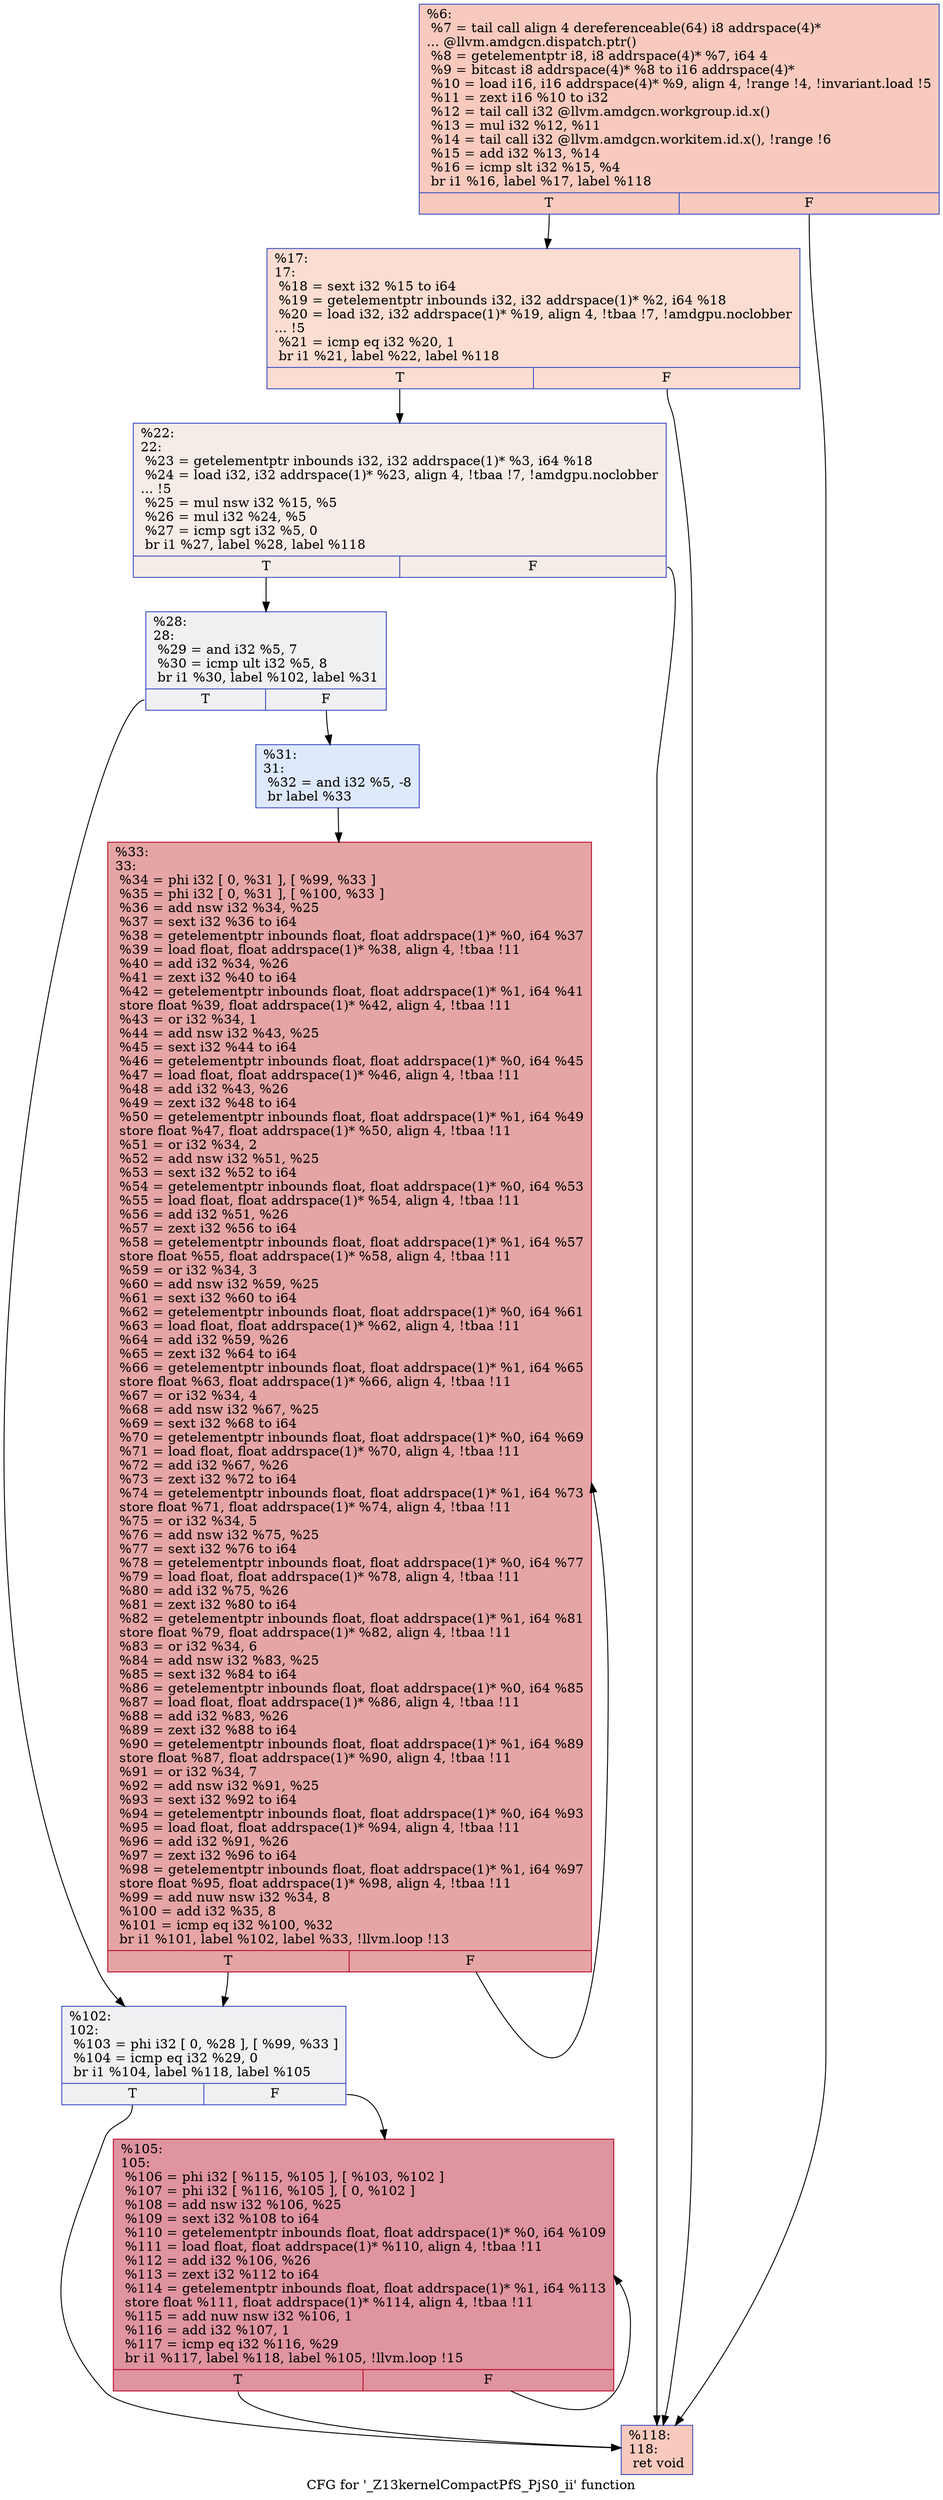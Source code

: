 digraph "CFG for '_Z13kernelCompactPfS_PjS0_ii' function" {
	label="CFG for '_Z13kernelCompactPfS_PjS0_ii' function";

	Node0x5dec4c0 [shape=record,color="#3d50c3ff", style=filled, fillcolor="#ef886b70",label="{%6:\l  %7 = tail call align 4 dereferenceable(64) i8 addrspace(4)*\l... @llvm.amdgcn.dispatch.ptr()\l  %8 = getelementptr i8, i8 addrspace(4)* %7, i64 4\l  %9 = bitcast i8 addrspace(4)* %8 to i16 addrspace(4)*\l  %10 = load i16, i16 addrspace(4)* %9, align 4, !range !4, !invariant.load !5\l  %11 = zext i16 %10 to i32\l  %12 = tail call i32 @llvm.amdgcn.workgroup.id.x()\l  %13 = mul i32 %12, %11\l  %14 = tail call i32 @llvm.amdgcn.workitem.id.x(), !range !6\l  %15 = add i32 %13, %14\l  %16 = icmp slt i32 %15, %4\l  br i1 %16, label %17, label %118\l|{<s0>T|<s1>F}}"];
	Node0x5dec4c0:s0 -> Node0x5decda0;
	Node0x5dec4c0:s1 -> Node0x5dee490;
	Node0x5decda0 [shape=record,color="#3d50c3ff", style=filled, fillcolor="#f7b39670",label="{%17:\l17:                                               \l  %18 = sext i32 %15 to i64\l  %19 = getelementptr inbounds i32, i32 addrspace(1)* %2, i64 %18\l  %20 = load i32, i32 addrspace(1)* %19, align 4, !tbaa !7, !amdgpu.noclobber\l... !5\l  %21 = icmp eq i32 %20, 1\l  br i1 %21, label %22, label %118\l|{<s0>T|<s1>F}}"];
	Node0x5decda0:s0 -> Node0x5deef70;
	Node0x5decda0:s1 -> Node0x5dee490;
	Node0x5deef70 [shape=record,color="#3d50c3ff", style=filled, fillcolor="#ead5c970",label="{%22:\l22:                                               \l  %23 = getelementptr inbounds i32, i32 addrspace(1)* %3, i64 %18\l  %24 = load i32, i32 addrspace(1)* %23, align 4, !tbaa !7, !amdgpu.noclobber\l... !5\l  %25 = mul nsw i32 %15, %5\l  %26 = mul i32 %24, %5\l  %27 = icmp sgt i32 %5, 0\l  br i1 %27, label %28, label %118\l|{<s0>T|<s1>F}}"];
	Node0x5deef70:s0 -> Node0x5def9b0;
	Node0x5deef70:s1 -> Node0x5dee490;
	Node0x5def9b0 [shape=record,color="#3d50c3ff", style=filled, fillcolor="#d9dce170",label="{%28:\l28:                                               \l  %29 = and i32 %5, 7\l  %30 = icmp ult i32 %5, 8\l  br i1 %30, label %102, label %31\l|{<s0>T|<s1>F}}"];
	Node0x5def9b0:s0 -> Node0x5defc70;
	Node0x5def9b0:s1 -> Node0x5defcc0;
	Node0x5defcc0 [shape=record,color="#3d50c3ff", style=filled, fillcolor="#b5cdfa70",label="{%31:\l31:                                               \l  %32 = and i32 %5, -8\l  br label %33\l}"];
	Node0x5defcc0 -> Node0x5dee380;
	Node0x5dee380 [shape=record,color="#b70d28ff", style=filled, fillcolor="#c5333470",label="{%33:\l33:                                               \l  %34 = phi i32 [ 0, %31 ], [ %99, %33 ]\l  %35 = phi i32 [ 0, %31 ], [ %100, %33 ]\l  %36 = add nsw i32 %34, %25\l  %37 = sext i32 %36 to i64\l  %38 = getelementptr inbounds float, float addrspace(1)* %0, i64 %37\l  %39 = load float, float addrspace(1)* %38, align 4, !tbaa !11\l  %40 = add i32 %34, %26\l  %41 = zext i32 %40 to i64\l  %42 = getelementptr inbounds float, float addrspace(1)* %1, i64 %41\l  store float %39, float addrspace(1)* %42, align 4, !tbaa !11\l  %43 = or i32 %34, 1\l  %44 = add nsw i32 %43, %25\l  %45 = sext i32 %44 to i64\l  %46 = getelementptr inbounds float, float addrspace(1)* %0, i64 %45\l  %47 = load float, float addrspace(1)* %46, align 4, !tbaa !11\l  %48 = add i32 %43, %26\l  %49 = zext i32 %48 to i64\l  %50 = getelementptr inbounds float, float addrspace(1)* %1, i64 %49\l  store float %47, float addrspace(1)* %50, align 4, !tbaa !11\l  %51 = or i32 %34, 2\l  %52 = add nsw i32 %51, %25\l  %53 = sext i32 %52 to i64\l  %54 = getelementptr inbounds float, float addrspace(1)* %0, i64 %53\l  %55 = load float, float addrspace(1)* %54, align 4, !tbaa !11\l  %56 = add i32 %51, %26\l  %57 = zext i32 %56 to i64\l  %58 = getelementptr inbounds float, float addrspace(1)* %1, i64 %57\l  store float %55, float addrspace(1)* %58, align 4, !tbaa !11\l  %59 = or i32 %34, 3\l  %60 = add nsw i32 %59, %25\l  %61 = sext i32 %60 to i64\l  %62 = getelementptr inbounds float, float addrspace(1)* %0, i64 %61\l  %63 = load float, float addrspace(1)* %62, align 4, !tbaa !11\l  %64 = add i32 %59, %26\l  %65 = zext i32 %64 to i64\l  %66 = getelementptr inbounds float, float addrspace(1)* %1, i64 %65\l  store float %63, float addrspace(1)* %66, align 4, !tbaa !11\l  %67 = or i32 %34, 4\l  %68 = add nsw i32 %67, %25\l  %69 = sext i32 %68 to i64\l  %70 = getelementptr inbounds float, float addrspace(1)* %0, i64 %69\l  %71 = load float, float addrspace(1)* %70, align 4, !tbaa !11\l  %72 = add i32 %67, %26\l  %73 = zext i32 %72 to i64\l  %74 = getelementptr inbounds float, float addrspace(1)* %1, i64 %73\l  store float %71, float addrspace(1)* %74, align 4, !tbaa !11\l  %75 = or i32 %34, 5\l  %76 = add nsw i32 %75, %25\l  %77 = sext i32 %76 to i64\l  %78 = getelementptr inbounds float, float addrspace(1)* %0, i64 %77\l  %79 = load float, float addrspace(1)* %78, align 4, !tbaa !11\l  %80 = add i32 %75, %26\l  %81 = zext i32 %80 to i64\l  %82 = getelementptr inbounds float, float addrspace(1)* %1, i64 %81\l  store float %79, float addrspace(1)* %82, align 4, !tbaa !11\l  %83 = or i32 %34, 6\l  %84 = add nsw i32 %83, %25\l  %85 = sext i32 %84 to i64\l  %86 = getelementptr inbounds float, float addrspace(1)* %0, i64 %85\l  %87 = load float, float addrspace(1)* %86, align 4, !tbaa !11\l  %88 = add i32 %83, %26\l  %89 = zext i32 %88 to i64\l  %90 = getelementptr inbounds float, float addrspace(1)* %1, i64 %89\l  store float %87, float addrspace(1)* %90, align 4, !tbaa !11\l  %91 = or i32 %34, 7\l  %92 = add nsw i32 %91, %25\l  %93 = sext i32 %92 to i64\l  %94 = getelementptr inbounds float, float addrspace(1)* %0, i64 %93\l  %95 = load float, float addrspace(1)* %94, align 4, !tbaa !11\l  %96 = add i32 %91, %26\l  %97 = zext i32 %96 to i64\l  %98 = getelementptr inbounds float, float addrspace(1)* %1, i64 %97\l  store float %95, float addrspace(1)* %98, align 4, !tbaa !11\l  %99 = add nuw nsw i32 %34, 8\l  %100 = add i32 %35, 8\l  %101 = icmp eq i32 %100, %32\l  br i1 %101, label %102, label %33, !llvm.loop !13\l|{<s0>T|<s1>F}}"];
	Node0x5dee380:s0 -> Node0x5defc70;
	Node0x5dee380:s1 -> Node0x5dee380;
	Node0x5defc70 [shape=record,color="#3d50c3ff", style=filled, fillcolor="#d9dce170",label="{%102:\l102:                                              \l  %103 = phi i32 [ 0, %28 ], [ %99, %33 ]\l  %104 = icmp eq i32 %29, 0\l  br i1 %104, label %118, label %105\l|{<s0>T|<s1>F}}"];
	Node0x5defc70:s0 -> Node0x5dee490;
	Node0x5defc70:s1 -> Node0x5df3760;
	Node0x5df3760 [shape=record,color="#b70d28ff", style=filled, fillcolor="#b70d2870",label="{%105:\l105:                                              \l  %106 = phi i32 [ %115, %105 ], [ %103, %102 ]\l  %107 = phi i32 [ %116, %105 ], [ 0, %102 ]\l  %108 = add nsw i32 %106, %25\l  %109 = sext i32 %108 to i64\l  %110 = getelementptr inbounds float, float addrspace(1)* %0, i64 %109\l  %111 = load float, float addrspace(1)* %110, align 4, !tbaa !11\l  %112 = add i32 %106, %26\l  %113 = zext i32 %112 to i64\l  %114 = getelementptr inbounds float, float addrspace(1)* %1, i64 %113\l  store float %111, float addrspace(1)* %114, align 4, !tbaa !11\l  %115 = add nuw nsw i32 %106, 1\l  %116 = add i32 %107, 1\l  %117 = icmp eq i32 %116, %29\l  br i1 %117, label %118, label %105, !llvm.loop !15\l|{<s0>T|<s1>F}}"];
	Node0x5df3760:s0 -> Node0x5dee490;
	Node0x5df3760:s1 -> Node0x5df3760;
	Node0x5dee490 [shape=record,color="#3d50c3ff", style=filled, fillcolor="#ef886b70",label="{%118:\l118:                                              \l  ret void\l}"];
}
